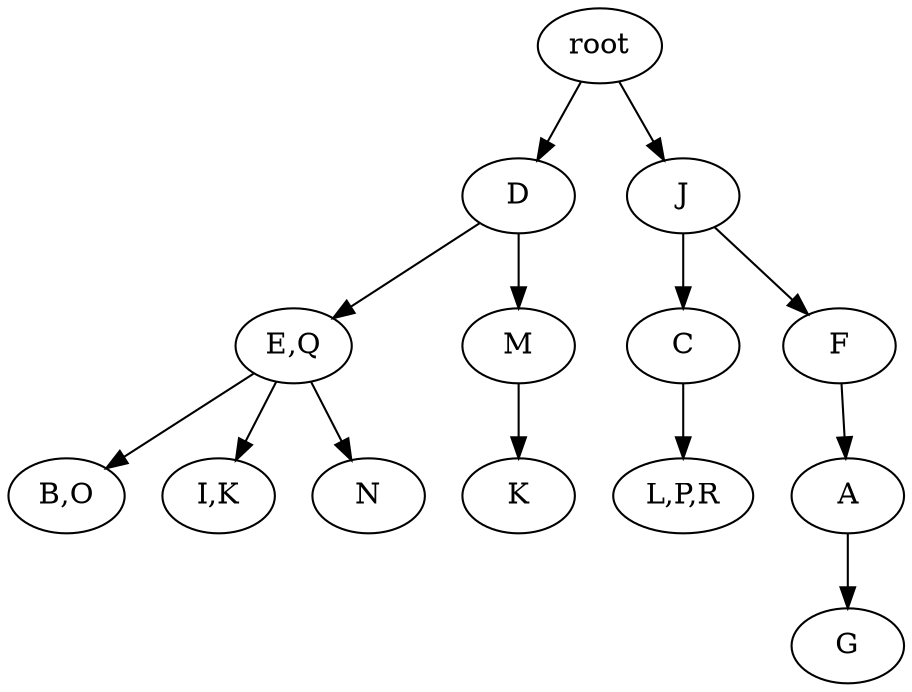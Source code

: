strict digraph G {
	graph [name=G];
	0	 [label=root];
	7	 [label=D];
	0 -> 7;
	1	 [label=J];
	0 -> 1;
	9	 [label="E,Q"];
	12	 [label="B,O"];
	9 -> 12;
	14	 [label="I,K"];
	9 -> 14;
	13	 [label=N];
	9 -> 13;
	3	 [label=C];
	6	 [label="L,P,R"];
	3 -> 6;
	7 -> 9;
	8	 [label=M];
	7 -> 8;
	5	 [label=A];
	4	 [label=G];
	5 -> 4;
	2	 [label=F];
	2 -> 5;
	1 -> 3;
	1 -> 2;
	10	 [label=K];
	8 -> 10;
}
